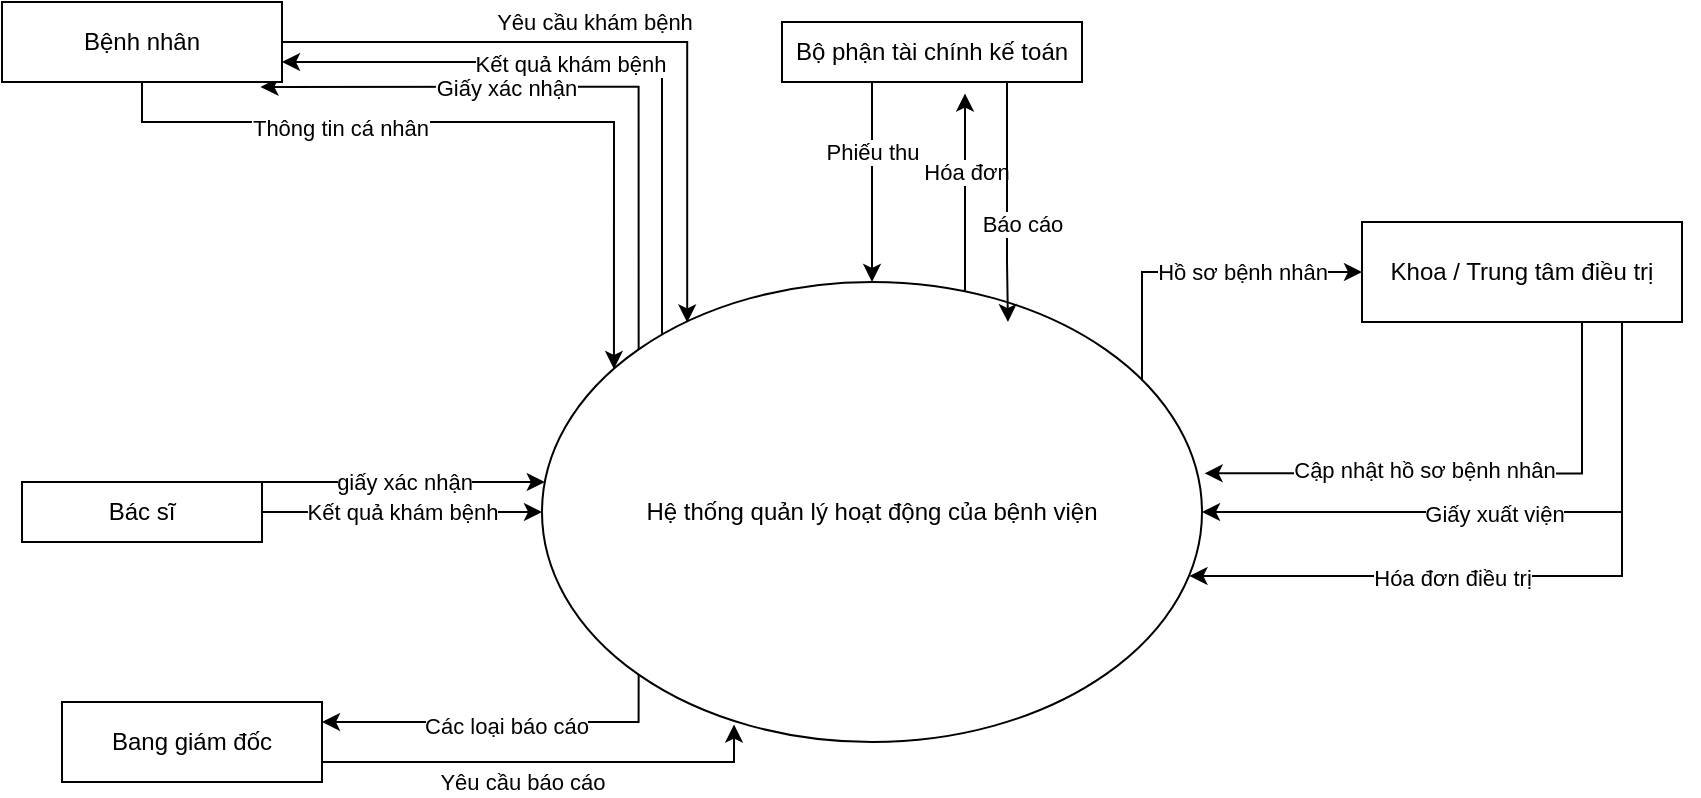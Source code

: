 <mxfile version="13.9.6" type="github">
  <diagram id="k-7xNU-espPo4Ksh-QaM" name="Page-1">
    <mxGraphModel dx="1019" dy="519" grid="1" gridSize="10" guides="1" tooltips="1" connect="1" arrows="1" fold="1" page="1" pageScale="1" pageWidth="850" pageHeight="1100" math="0" shadow="0">
      <root>
        <mxCell id="0" />
        <mxCell id="1" parent="0" />
        <mxCell id="sFPE856OXv_a4uUiH00u-5" style="edgeStyle=orthogonalEdgeStyle;rounded=0;orthogonalLoop=1;jettySize=auto;html=1;exitX=0;exitY=0;exitDx=0;exitDy=0;entryX=1;entryY=0.75;entryDx=0;entryDy=0;" parent="1" source="sFPE856OXv_a4uUiH00u-1" target="sFPE856OXv_a4uUiH00u-2" edge="1">
          <mxGeometry relative="1" as="geometry">
            <Array as="points">
              <mxPoint x="330" y="194" />
              <mxPoint x="330" y="50" />
            </Array>
          </mxGeometry>
        </mxCell>
        <mxCell id="sFPE856OXv_a4uUiH00u-6" value="Kết quả khám bệnh" style="edgeLabel;html=1;align=center;verticalAlign=middle;resizable=0;points=[];" parent="sFPE856OXv_a4uUiH00u-5" vertex="1" connectable="0">
          <mxGeometry x="0.17" y="1" relative="1" as="geometry">
            <mxPoint as="offset" />
          </mxGeometry>
        </mxCell>
        <mxCell id="sFPE856OXv_a4uUiH00u-7" style="edgeStyle=orthogonalEdgeStyle;rounded=0;orthogonalLoop=1;jettySize=auto;html=1;exitX=0;exitY=0;exitDx=0;exitDy=0;entryX=0.923;entryY=1.061;entryDx=0;entryDy=0;entryPerimeter=0;" parent="1" source="sFPE856OXv_a4uUiH00u-1" target="sFPE856OXv_a4uUiH00u-2" edge="1">
          <mxGeometry relative="1" as="geometry">
            <Array as="points">
              <mxPoint x="318" y="62" />
            </Array>
          </mxGeometry>
        </mxCell>
        <mxCell id="sFPE856OXv_a4uUiH00u-8" value="Giấy xác nhận" style="edgeLabel;html=1;align=center;verticalAlign=middle;resizable=0;points=[];" parent="sFPE856OXv_a4uUiH00u-7" vertex="1" connectable="0">
          <mxGeometry x="0.233" relative="1" as="geometry">
            <mxPoint as="offset" />
          </mxGeometry>
        </mxCell>
        <mxCell id="sFPE856OXv_a4uUiH00u-14" style="edgeStyle=orthogonalEdgeStyle;rounded=0;orthogonalLoop=1;jettySize=auto;html=1;exitX=0;exitY=1;exitDx=0;exitDy=0;entryX=1;entryY=0.25;entryDx=0;entryDy=0;" parent="1" source="sFPE856OXv_a4uUiH00u-1" target="sFPE856OXv_a4uUiH00u-11" edge="1">
          <mxGeometry relative="1" as="geometry">
            <Array as="points">
              <mxPoint x="318" y="380" />
            </Array>
          </mxGeometry>
        </mxCell>
        <mxCell id="sFPE856OXv_a4uUiH00u-15" value="Các loại báo cáo" style="edgeLabel;html=1;align=center;verticalAlign=middle;resizable=0;points=[];" parent="sFPE856OXv_a4uUiH00u-14" vertex="1" connectable="0">
          <mxGeometry x="-0.012" y="2" relative="1" as="geometry">
            <mxPoint as="offset" />
          </mxGeometry>
        </mxCell>
        <mxCell id="sFPE856OXv_a4uUiH00u-19" style="edgeStyle=orthogonalEdgeStyle;rounded=0;orthogonalLoop=1;jettySize=auto;html=1;entryX=0.61;entryY=1.193;entryDx=0;entryDy=0;entryPerimeter=0;" parent="1" source="sFPE856OXv_a4uUiH00u-1" target="sFPE856OXv_a4uUiH00u-16" edge="1">
          <mxGeometry relative="1" as="geometry">
            <Array as="points">
              <mxPoint x="465" y="160" />
              <mxPoint x="465" y="160" />
            </Array>
          </mxGeometry>
        </mxCell>
        <mxCell id="sFPE856OXv_a4uUiH00u-20" value="Hóa đơn" style="edgeLabel;html=1;align=center;verticalAlign=middle;resizable=0;points=[];" parent="sFPE856OXv_a4uUiH00u-19" vertex="1" connectable="0">
          <mxGeometry x="0.204" relative="1" as="geometry">
            <mxPoint as="offset" />
          </mxGeometry>
        </mxCell>
        <mxCell id="sFPE856OXv_a4uUiH00u-28" style="edgeStyle=orthogonalEdgeStyle;rounded=0;orthogonalLoop=1;jettySize=auto;html=1;" parent="1" source="sFPE856OXv_a4uUiH00u-1" target="sFPE856OXv_a4uUiH00u-23" edge="1">
          <mxGeometry relative="1" as="geometry">
            <Array as="points">
              <mxPoint x="570" y="155" />
            </Array>
          </mxGeometry>
        </mxCell>
        <mxCell id="sFPE856OXv_a4uUiH00u-29" value="Hồ sơ bệnh nhân" style="edgeLabel;html=1;align=center;verticalAlign=middle;resizable=0;points=[];" parent="sFPE856OXv_a4uUiH00u-28" vertex="1" connectable="0">
          <mxGeometry x="0.062" y="-1" relative="1" as="geometry">
            <mxPoint x="16.88" y="-1" as="offset" />
          </mxGeometry>
        </mxCell>
        <mxCell id="sFPE856OXv_a4uUiH00u-1" value="Hệ thống quản lý hoạt động của bệnh viện" style="ellipse;whiteSpace=wrap;html=1;" parent="1" vertex="1">
          <mxGeometry x="270" y="160" width="330" height="230" as="geometry" />
        </mxCell>
        <mxCell id="sFPE856OXv_a4uUiH00u-3" style="edgeStyle=orthogonalEdgeStyle;rounded=0;orthogonalLoop=1;jettySize=auto;html=1;exitX=1;exitY=0.5;exitDx=0;exitDy=0;entryX=0.22;entryY=0.088;entryDx=0;entryDy=0;entryPerimeter=0;" parent="1" source="sFPE856OXv_a4uUiH00u-2" target="sFPE856OXv_a4uUiH00u-1" edge="1">
          <mxGeometry relative="1" as="geometry" />
        </mxCell>
        <mxCell id="sFPE856OXv_a4uUiH00u-4" value="Yêu cầu khám bệnh" style="edgeLabel;html=1;align=center;verticalAlign=middle;resizable=0;points=[];" parent="sFPE856OXv_a4uUiH00u-3" vertex="1" connectable="0">
          <mxGeometry x="-0.093" relative="1" as="geometry">
            <mxPoint y="-10" as="offset" />
          </mxGeometry>
        </mxCell>
        <mxCell id="Uu3cXSWZ-y38XWh_DN3V-1" style="edgeStyle=orthogonalEdgeStyle;rounded=0;orthogonalLoop=1;jettySize=auto;html=1;entryX=0.109;entryY=0.189;entryDx=0;entryDy=0;entryPerimeter=0;" edge="1" parent="1" source="sFPE856OXv_a4uUiH00u-2" target="sFPE856OXv_a4uUiH00u-1">
          <mxGeometry relative="1" as="geometry">
            <Array as="points">
              <mxPoint x="70" y="80" />
              <mxPoint x="306" y="80" />
            </Array>
          </mxGeometry>
        </mxCell>
        <mxCell id="Uu3cXSWZ-y38XWh_DN3V-2" value="Thông tin cá nhân" style="edgeLabel;html=1;align=center;verticalAlign=middle;resizable=0;points=[];" vertex="1" connectable="0" parent="Uu3cXSWZ-y38XWh_DN3V-1">
          <mxGeometry x="-0.372" y="-3" relative="1" as="geometry">
            <mxPoint as="offset" />
          </mxGeometry>
        </mxCell>
        <mxCell id="sFPE856OXv_a4uUiH00u-2" value="Bệnh nhân" style="rounded=0;whiteSpace=wrap;html=1;" parent="1" vertex="1">
          <mxGeometry y="20" width="140" height="40" as="geometry" />
        </mxCell>
        <mxCell id="sFPE856OXv_a4uUiH00u-12" style="edgeStyle=orthogonalEdgeStyle;rounded=0;orthogonalLoop=1;jettySize=auto;html=1;exitX=1;exitY=0.5;exitDx=0;exitDy=0;entryX=0.291;entryY=0.962;entryDx=0;entryDy=0;entryPerimeter=0;" parent="1" source="sFPE856OXv_a4uUiH00u-11" target="sFPE856OXv_a4uUiH00u-1" edge="1">
          <mxGeometry relative="1" as="geometry">
            <Array as="points">
              <mxPoint x="160" y="400" />
              <mxPoint x="366" y="400" />
            </Array>
          </mxGeometry>
        </mxCell>
        <mxCell id="sFPE856OXv_a4uUiH00u-13" value="Yêu cầu báo cáo" style="edgeLabel;html=1;align=center;verticalAlign=middle;resizable=0;points=[];" parent="sFPE856OXv_a4uUiH00u-12" vertex="1" connectable="0">
          <mxGeometry x="0.092" y="-2" relative="1" as="geometry">
            <mxPoint x="-18" y="8" as="offset" />
          </mxGeometry>
        </mxCell>
        <mxCell id="sFPE856OXv_a4uUiH00u-11" value="Bang giám đốc" style="rounded=0;whiteSpace=wrap;html=1;" parent="1" vertex="1">
          <mxGeometry x="30" y="370" width="130" height="40" as="geometry" />
        </mxCell>
        <mxCell id="sFPE856OXv_a4uUiH00u-17" style="edgeStyle=orthogonalEdgeStyle;rounded=0;orthogonalLoop=1;jettySize=auto;html=1;exitX=0.5;exitY=1;exitDx=0;exitDy=0;" parent="1" source="sFPE856OXv_a4uUiH00u-16" target="sFPE856OXv_a4uUiH00u-1" edge="1">
          <mxGeometry relative="1" as="geometry">
            <Array as="points">
              <mxPoint x="435" y="60" />
            </Array>
          </mxGeometry>
        </mxCell>
        <mxCell id="sFPE856OXv_a4uUiH00u-18" value="Phiếu thu" style="edgeLabel;html=1;align=center;verticalAlign=middle;resizable=0;points=[];" parent="sFPE856OXv_a4uUiH00u-17" vertex="1" connectable="0">
          <mxGeometry x="0.002" relative="1" as="geometry">
            <mxPoint as="offset" />
          </mxGeometry>
        </mxCell>
        <mxCell id="sFPE856OXv_a4uUiH00u-21" style="edgeStyle=orthogonalEdgeStyle;rounded=0;orthogonalLoop=1;jettySize=auto;html=1;exitX=0.75;exitY=1;exitDx=0;exitDy=0;entryX=0.706;entryY=0.087;entryDx=0;entryDy=0;entryPerimeter=0;" parent="1" source="sFPE856OXv_a4uUiH00u-16" target="sFPE856OXv_a4uUiH00u-1" edge="1">
          <mxGeometry relative="1" as="geometry">
            <Array as="points">
              <mxPoint x="503" y="150" />
              <mxPoint x="503" y="150" />
            </Array>
          </mxGeometry>
        </mxCell>
        <mxCell id="sFPE856OXv_a4uUiH00u-22" value="Báo cáo" style="edgeLabel;html=1;align=center;verticalAlign=middle;resizable=0;points=[];" parent="sFPE856OXv_a4uUiH00u-21" vertex="1" connectable="0">
          <mxGeometry x="0.285" y="-1" relative="1" as="geometry">
            <mxPoint x="8.5" y="-7" as="offset" />
          </mxGeometry>
        </mxCell>
        <mxCell id="sFPE856OXv_a4uUiH00u-16" value="Bộ phận tài chính kế toán" style="rounded=0;whiteSpace=wrap;html=1;" parent="1" vertex="1">
          <mxGeometry x="390" y="30" width="150" height="30" as="geometry" />
        </mxCell>
        <mxCell id="sFPE856OXv_a4uUiH00u-24" style="edgeStyle=orthogonalEdgeStyle;rounded=0;orthogonalLoop=1;jettySize=auto;html=1;" parent="1" source="sFPE856OXv_a4uUiH00u-23" target="sFPE856OXv_a4uUiH00u-1" edge="1">
          <mxGeometry relative="1" as="geometry">
            <Array as="points">
              <mxPoint x="810" y="275" />
            </Array>
          </mxGeometry>
        </mxCell>
        <mxCell id="sFPE856OXv_a4uUiH00u-25" value="Giấy xuất viện" style="edgeLabel;html=1;align=center;verticalAlign=middle;resizable=0;points=[];" parent="sFPE856OXv_a4uUiH00u-24" vertex="1" connectable="0">
          <mxGeometry x="0.042" y="1" relative="1" as="geometry">
            <mxPoint as="offset" />
          </mxGeometry>
        </mxCell>
        <mxCell id="sFPE856OXv_a4uUiH00u-26" style="edgeStyle=orthogonalEdgeStyle;rounded=0;orthogonalLoop=1;jettySize=auto;html=1;exitX=1;exitY=1;exitDx=0;exitDy=0;entryX=0.981;entryY=0.639;entryDx=0;entryDy=0;entryPerimeter=0;" parent="1" source="sFPE856OXv_a4uUiH00u-23" target="sFPE856OXv_a4uUiH00u-1" edge="1">
          <mxGeometry relative="1" as="geometry">
            <mxPoint x="840" y="310" as="targetPoint" />
            <Array as="points">
              <mxPoint x="810" y="180" />
              <mxPoint x="810" y="307" />
            </Array>
          </mxGeometry>
        </mxCell>
        <mxCell id="sFPE856OXv_a4uUiH00u-27" value="Hóa đơn điều trị" style="edgeLabel;html=1;align=center;verticalAlign=middle;resizable=0;points=[];" parent="sFPE856OXv_a4uUiH00u-26" vertex="1" connectable="0">
          <mxGeometry x="0.296" y="1" relative="1" as="geometry">
            <mxPoint as="offset" />
          </mxGeometry>
        </mxCell>
        <mxCell id="sFPE856OXv_a4uUiH00u-32" style="edgeStyle=orthogonalEdgeStyle;rounded=0;orthogonalLoop=1;jettySize=auto;html=1;exitX=0.75;exitY=1;exitDx=0;exitDy=0;entryX=1.004;entryY=0.416;entryDx=0;entryDy=0;entryPerimeter=0;" parent="1" source="sFPE856OXv_a4uUiH00u-23" target="sFPE856OXv_a4uUiH00u-1" edge="1">
          <mxGeometry relative="1" as="geometry">
            <mxPoint x="800" y="260" as="targetPoint" />
            <Array as="points">
              <mxPoint x="790" y="180" />
              <mxPoint x="790" y="256" />
            </Array>
          </mxGeometry>
        </mxCell>
        <mxCell id="sFPE856OXv_a4uUiH00u-33" value="Cập nhật hồ sơ bệnh nhân" style="edgeLabel;html=1;align=center;verticalAlign=middle;resizable=0;points=[];" parent="sFPE856OXv_a4uUiH00u-32" vertex="1" connectable="0">
          <mxGeometry x="0.098" y="-2" relative="1" as="geometry">
            <mxPoint x="-14.7" as="offset" />
          </mxGeometry>
        </mxCell>
        <mxCell id="sFPE856OXv_a4uUiH00u-23" value="Khoa / Trung tâm điều trị" style="rounded=0;whiteSpace=wrap;html=1;" parent="1" vertex="1">
          <mxGeometry x="680" y="130" width="160" height="50" as="geometry" />
        </mxCell>
        <mxCell id="Uu3cXSWZ-y38XWh_DN3V-4" value="giấy xác nhận" style="edgeStyle=orthogonalEdgeStyle;rounded=0;orthogonalLoop=1;jettySize=auto;html=1;" edge="1" parent="1" source="Uu3cXSWZ-y38XWh_DN3V-3" target="sFPE856OXv_a4uUiH00u-1">
          <mxGeometry relative="1" as="geometry">
            <mxPoint x="240" y="240" as="targetPoint" />
            <Array as="points">
              <mxPoint x="250" y="260" />
              <mxPoint x="250" y="260" />
            </Array>
          </mxGeometry>
        </mxCell>
        <mxCell id="Uu3cXSWZ-y38XWh_DN3V-5" value="Kết quả khám bệnh" style="edgeStyle=orthogonalEdgeStyle;rounded=0;orthogonalLoop=1;jettySize=auto;html=1;" edge="1" parent="1" source="Uu3cXSWZ-y38XWh_DN3V-3" target="sFPE856OXv_a4uUiH00u-1">
          <mxGeometry relative="1" as="geometry" />
        </mxCell>
        <mxCell id="Uu3cXSWZ-y38XWh_DN3V-3" value="Bác sĩ" style="rounded=0;whiteSpace=wrap;html=1;" vertex="1" parent="1">
          <mxGeometry x="10" y="260" width="120" height="30" as="geometry" />
        </mxCell>
      </root>
    </mxGraphModel>
  </diagram>
</mxfile>
